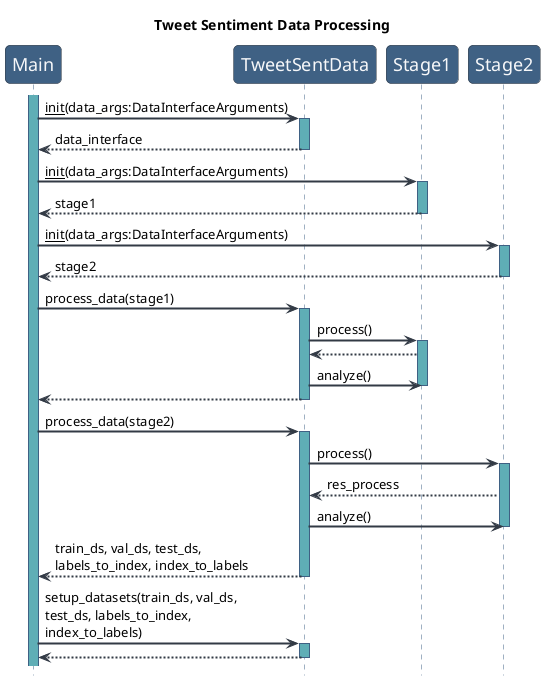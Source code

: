 'Data.py
@startuml classification_data_processing

'Diagram visualization params
skinparam RoundCorner 10
skinparam maxmessagesize 200

skinparam sequence {
    ArrowColor #323a45
    ArrowThickness 2
    LifeLineBorderColor #3f6184
    LifeLineBackgroundColor #5faeb6

    ParticipantBorderColor #323a45
    ParticipantBackgroundColor #3f6184
    ParticipantFontName Arial
    ParticipantFontSize 18
    ParticipantFontColor #f6f7f9
}

hide footbox
title Tweet Sentiment Data Processing

participant "Main" as main
participant "TweetSentData" as Dmod
participant "Stage1" as S1
participant "Stage2" as S2

activate main

main -> Dmod: __init__(data_args:DataInterfaceArguments)
activate Dmod
Dmod --> main: data_interface
deactivate Dmod

main -> S1: __init__(data_args:DataInterfaceArguments)
activate S1
S1 --> main: stage1
deactivate S1

main -> S2: __init__(data_args:DataInterfaceArguments)
activate S2
S2 --> main: stage2
deactivate S2

main -> Dmod: process_data(stage1)
activate Dmod
Dmod -> S1: process()
activate S1
S1 --> Dmod
Dmod -> S1: analyze()
deactivate S1
Dmod --> main
deactivate Dmod

main -> Dmod: process_data(stage2)
activate Dmod
Dmod -> S2: process()
activate S2
S2 --> Dmod: res_process
Dmod -> S2: analyze()
deactivate S2
Dmod --> main: train_ds, val_ds, test_ds, labels_to_index, index_to_labels
deactivate Dmod

main -> Dmod: setup_datasets(train_ds, val_ds, test_ds, labels_to_index, index_to_labels)
activate Dmod
Dmod --> main
deactivate Dmod

@enduml

'Train.py
@startuml classification_train

'Diagram visualization params
skinparam RoundCorner 10
skinparam maxmessagesize 180

skinparam sequence {
    ArrowColor #323a45
    ArrowThickness 2
    LifeLineBorderColor #3f6184
    LifeLineBackgroundColor #5faeb6

    ParticipantBorderColor #323a45
    ParticipantBackgroundColor #3f6184
    ParticipantFontName Arial
    ParticipantFontSize 18
    ParticipantFontColor #f6f7f9
}

hide footbox
title Tweet Sentiment Training

participant "Main\n" as main
participant "CustomArg\nParser" as AP
participant "TweetSent\nData" as Dmod
participant "ModuleInterface\nArguments" as TmodArgs
participant "TweetSent\nModule" as Tmod
participant "Auto\ntokenizer" as Tok 
participant "Auto\nmodel" as Model
participant "Trainer\nArguments" as TmanArgs
participant "Single\nProcess" as SP
participant "Trainer\n" as Tman

activate main

main -> AP: __init__(argparse. ArgumentParser())
activate AP
main -> AP: merge_config()
AP --> main: config
deactivate AP

main -> Dmod: __init__(**config)
activate Dmod
ref over Dmod : Tweet Sentiment\nData Processing
Dmod --> main: data_interface
deactivate Dmod

main -> TmodArgs: ModuleInterfaceArguments(**config)
activate TmodArgs
TmodArgs --> main: module_args
deactivate TmodArgs

main -> Tmod: __init__(data_interface, module_args)
activate Tmod
Tmod -> Tok: from_pretrained()
activate Tok
Tok --> Tmod: tokenizer
deactivate Tok
Tmod -> Tmod: reset()
activate Tmod
deactivate Tmod
Tmod -> Model: from_pretrained()
activate Model
Model --> Tmod: model
deactivate Model
Tmod --> main: module_interface
deactivate Tmod

main -> TmanArgs: TrainerArguments(**config)
activate TmanArgs
TmanArgs --> main: trainer_args
deactivate TmanArgs

main -> SP: __init__()
activate SP
SP -> main: trainer_backend
deactivate SP

main -> Tman: __init__(module_interface, trainer_backend, trainer_args, [optional] checkpointer)
activate Tman
Tman -> Tmod: to(device)
activate Tmod
deactivate Tmod
Tman -> Tmod: get_optimizers_schedulers(estimated_global_steps_per_epoch,epochs)
activate Tmod
Tmod -> Tman: optimizers, schedulers
deactivate Tmod
Tman -> Tman: get_trainer_backend_args()
activate Tman
deactivate Tman
Tman -> SP: init(backend_args)
note top: model is passed to trainer
activate SP
deactivate SP
Tman -> Tman: init_checkpointer( checkpointer)
activate Tman
deactivate Tman
note left: creates default if none is passed in constructor
Tman -> Tman: load_checkpoint()
activate Tman
Tman -> Tman: checkpointer.load()
activate Tman
deactivate Tman
Tman -> Tmod: update_state()
activate Tmod
deactivate Tmod
Tman -> SP: update_state()
activate SP
deactivate SP
Tman -> Tman: update_state()
activate Tman
deactivate Tman
deactivate Tman
Tman -> main: trainer
deactivate Tman

main -> Tman: train()
activate Dmod
activate Tmod
activate Tok
activate Model
activate SP
activate Tman
ref over Dmod, Tmod, Tok, Model, SP, Tman: Training Lifecycle
Tman --> main
deactivate Dmod
deactivate Tmod
deactivate Tok
deactivate Model
deactivate SP
deactivate Tman

deactivate main
@enduml


'Training lifecycle
@startuml training_lifecycle

'Diagram visualization params
skinparam RoundCorner 10
skinparam maxmessagesize 120
skinparam WrapWidth 120

skinparam sequence {
    ArrowColor #323a45
    ArrowThickness 2
    LifeLineBorderColor #3f6184
    LifeLineBackgroundColor #5faeb6

    ParticipantBorderColor #323a45
    ParticipantBackgroundColor #3f6184
    ParticipantFontName Arial
    ParticipantFontSize 18
    ParticipantFontColor #f6f7f9
}

hide footbox
title Training Lifecycle

participant "Main\n" as main
participant "Trainer\n" as Tman
participant "TweetSent\nModule" as Tmod
participant "TweetSent\nData" as Dmod
participant "Single\nProcess" as SP
participant "Auto\nmodel" as Model

activate main

main -> Tman: train()
activate Tman


loop from last checkpointed epoch to number of epochs

    Tman -> Tmod: train()
    note right: nn.module.Train()
    activate Tmod
    deactivate Tmod
    Tman -> Tman: train_epoch(epoch)
    activate Tman
    Tman -> Tmod: get_train_dataloader()
    activate Tmod
    Tmod -> Dmod: get_train_dataset()
    activate Dmod
    Dmod --> Tmod: dataset
    deactivate Dmod
    Tmod --> Tman: dataloader
    deactivate Tmod
    Tman -> SP: train_dl(dataloader, module_interface)
    activate SP

    loop batches
        SP -> Tmod: forward(batch)
        activate Tmod
        Tmod -> Tmod: train_step(batch)
        activate Tmod
        Tmod -> Model: forward(batch)
        activate Model
        Model --> Tmod: outputs
        deactivate Model
        Tmod --> Tmod: loss
        deactivate Tmod
        Tmod --> SP: loss
        deactivate Tmod
        SP -> Model: loss.backward()
        activate Model
        deactivate Model
        SP -> Tmod: on_end_backward()
        activate Tmod
        deactivate Tmod
        SP -> SP: collect_outputs()
        activate SP
        deactivate SP

        alt batches completed % gradient accumulation == 0
            SP -> SP: process_global_step()
            activate SP
            SP -> SP: optimize(optimizers, schedulers)
            activate SP
            deactivate SP
            SP -> Tmod: on_end_train_step()
            activate Tmod
            deactivate Tmod
            deactivate SP
        end

    end

    SP --> Tman: epoch_outputs
    deactivate SP
    Tman --> Tman: all_outputs
    deactivate Tman

    Tman -> Tman: validate()
    activate Tman
    Tman -> Tmod: eval()
    activate Tmod
    deactivate Tmod
    Tman -> Tmod: get_val_dataloaders()
    activate Tmod
    Tmod -> Dmod: get_val_dataset()
    activate Dmod
    Dmod --> Tmod: dataset
    deactivate Dmod
    Tmod --> Tman: dataloaders
    deactivate Tmod

    loop dataloaders
        Tman -> SP: validate_dl(dataloader)
        activate SP
        
        loop batches

            SP -> Tmod: forward(batch)
            activate Tmod
            Tmod -> Tmod: val_step(batch)
            activate Tmod
            Tmod -> Model: forward(batch)
            activate Model
            Model --> Tmod: outputs
            deactivate Model
            Tmod --> Tmod: outputs
            deactivate Tmod
            Tmod --> SP: outputs
            deactivate Tmod

            SP -> SP: collect_outputs()
            activate SP
            deactivate SP
        end

        SP --> Tman: all_outputs
        deactivate SP

        Tman -> Tmod: on_end_val_epoch()
        activate Tmod
        deactivate Tmod
    end

    Tman --> Tman: all_outputs
    deactivate Tman

    Tman -> Tmod: on_end_train_epoch()
    activate Tmod
    deactivate Tmod

    Tman -> Tman: checkpoint()
    activate Tman
    Tman -> Tmod: get_state()
    activate Tmod
    Tmod --> Tman: state_dict
    deactivate Tmod
    Tman -> SP: get_state()
    activate SP
    SP --> Tman: state_dict
    deactivate SP
    Tman -> Tman: get_state()
    activate Tman
    deactivate Tman
    Tman -> Tman: checkpointer.save()
    activate Tman
    deactivate Tman
    deactivate Tman

end

Tman -> Tmod: on_end_train()
activate Tmod
deactivate Tmod

Tman --> main
deactivate Tman

@enduml